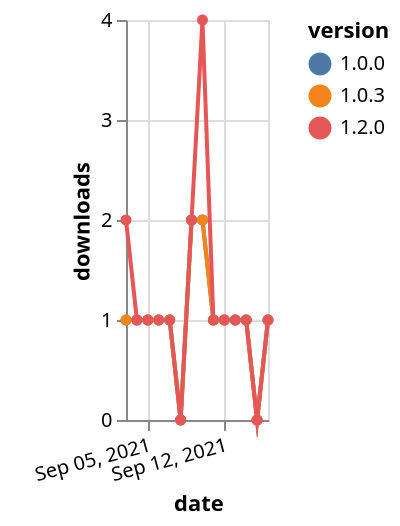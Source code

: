 {"$schema": "https://vega.github.io/schema/vega-lite/v5.json", "description": "A simple bar chart with embedded data.", "data": {"values": [{"date": "2021-09-03", "total": 152, "delta": 1, "version": "1.0.0"}, {"date": "2021-09-04", "total": 153, "delta": 1, "version": "1.0.0"}, {"date": "2021-09-05", "total": 154, "delta": 1, "version": "1.0.0"}, {"date": "2021-09-06", "total": 155, "delta": 1, "version": "1.0.0"}, {"date": "2021-09-07", "total": 156, "delta": 1, "version": "1.0.0"}, {"date": "2021-09-08", "total": 156, "delta": 0, "version": "1.0.0"}, {"date": "2021-09-09", "total": 158, "delta": 2, "version": "1.0.0"}, {"date": "2021-09-10", "total": 160, "delta": 2, "version": "1.0.0"}, {"date": "2021-09-11", "total": 161, "delta": 1, "version": "1.0.0"}, {"date": "2021-09-12", "total": 162, "delta": 1, "version": "1.0.0"}, {"date": "2021-09-13", "total": 163, "delta": 1, "version": "1.0.0"}, {"date": "2021-09-14", "total": 164, "delta": 1, "version": "1.0.0"}, {"date": "2021-09-15", "total": 164, "delta": 0, "version": "1.0.0"}, {"date": "2021-09-16", "total": 165, "delta": 1, "version": "1.0.0"}, {"date": "2021-09-03", "total": 139, "delta": 1, "version": "1.0.3"}, {"date": "2021-09-04", "total": 140, "delta": 1, "version": "1.0.3"}, {"date": "2021-09-05", "total": 141, "delta": 1, "version": "1.0.3"}, {"date": "2021-09-06", "total": 142, "delta": 1, "version": "1.0.3"}, {"date": "2021-09-07", "total": 143, "delta": 1, "version": "1.0.3"}, {"date": "2021-09-08", "total": 143, "delta": 0, "version": "1.0.3"}, {"date": "2021-09-09", "total": 145, "delta": 2, "version": "1.0.3"}, {"date": "2021-09-10", "total": 147, "delta": 2, "version": "1.0.3"}, {"date": "2021-09-11", "total": 148, "delta": 1, "version": "1.0.3"}, {"date": "2021-09-12", "total": 149, "delta": 1, "version": "1.0.3"}, {"date": "2021-09-13", "total": 150, "delta": 1, "version": "1.0.3"}, {"date": "2021-09-14", "total": 151, "delta": 1, "version": "1.0.3"}, {"date": "2021-09-15", "total": 151, "delta": 0, "version": "1.0.3"}, {"date": "2021-09-16", "total": 152, "delta": 1, "version": "1.0.3"}, {"date": "2021-09-03", "total": 122, "delta": 2, "version": "1.2.0"}, {"date": "2021-09-04", "total": 123, "delta": 1, "version": "1.2.0"}, {"date": "2021-09-05", "total": 124, "delta": 1, "version": "1.2.0"}, {"date": "2021-09-06", "total": 125, "delta": 1, "version": "1.2.0"}, {"date": "2021-09-07", "total": 126, "delta": 1, "version": "1.2.0"}, {"date": "2021-09-08", "total": 126, "delta": 0, "version": "1.2.0"}, {"date": "2021-09-09", "total": 128, "delta": 2, "version": "1.2.0"}, {"date": "2021-09-10", "total": 132, "delta": 4, "version": "1.2.0"}, {"date": "2021-09-11", "total": 133, "delta": 1, "version": "1.2.0"}, {"date": "2021-09-12", "total": 134, "delta": 1, "version": "1.2.0"}, {"date": "2021-09-13", "total": 135, "delta": 1, "version": "1.2.0"}, {"date": "2021-09-14", "total": 136, "delta": 1, "version": "1.2.0"}, {"date": "2021-09-15", "total": 136, "delta": 0, "version": "1.2.0"}, {"date": "2021-09-16", "total": 137, "delta": 1, "version": "1.2.0"}]}, "width": "container", "mark": {"type": "line", "point": {"filled": true}}, "encoding": {"x": {"field": "date", "type": "temporal", "timeUnit": "yearmonthdate", "title": "date", "axis": {"labelAngle": -15}}, "y": {"field": "delta", "type": "quantitative", "title": "downloads"}, "color": {"field": "version", "type": "nominal"}, "tooltip": {"field": "delta"}}}
